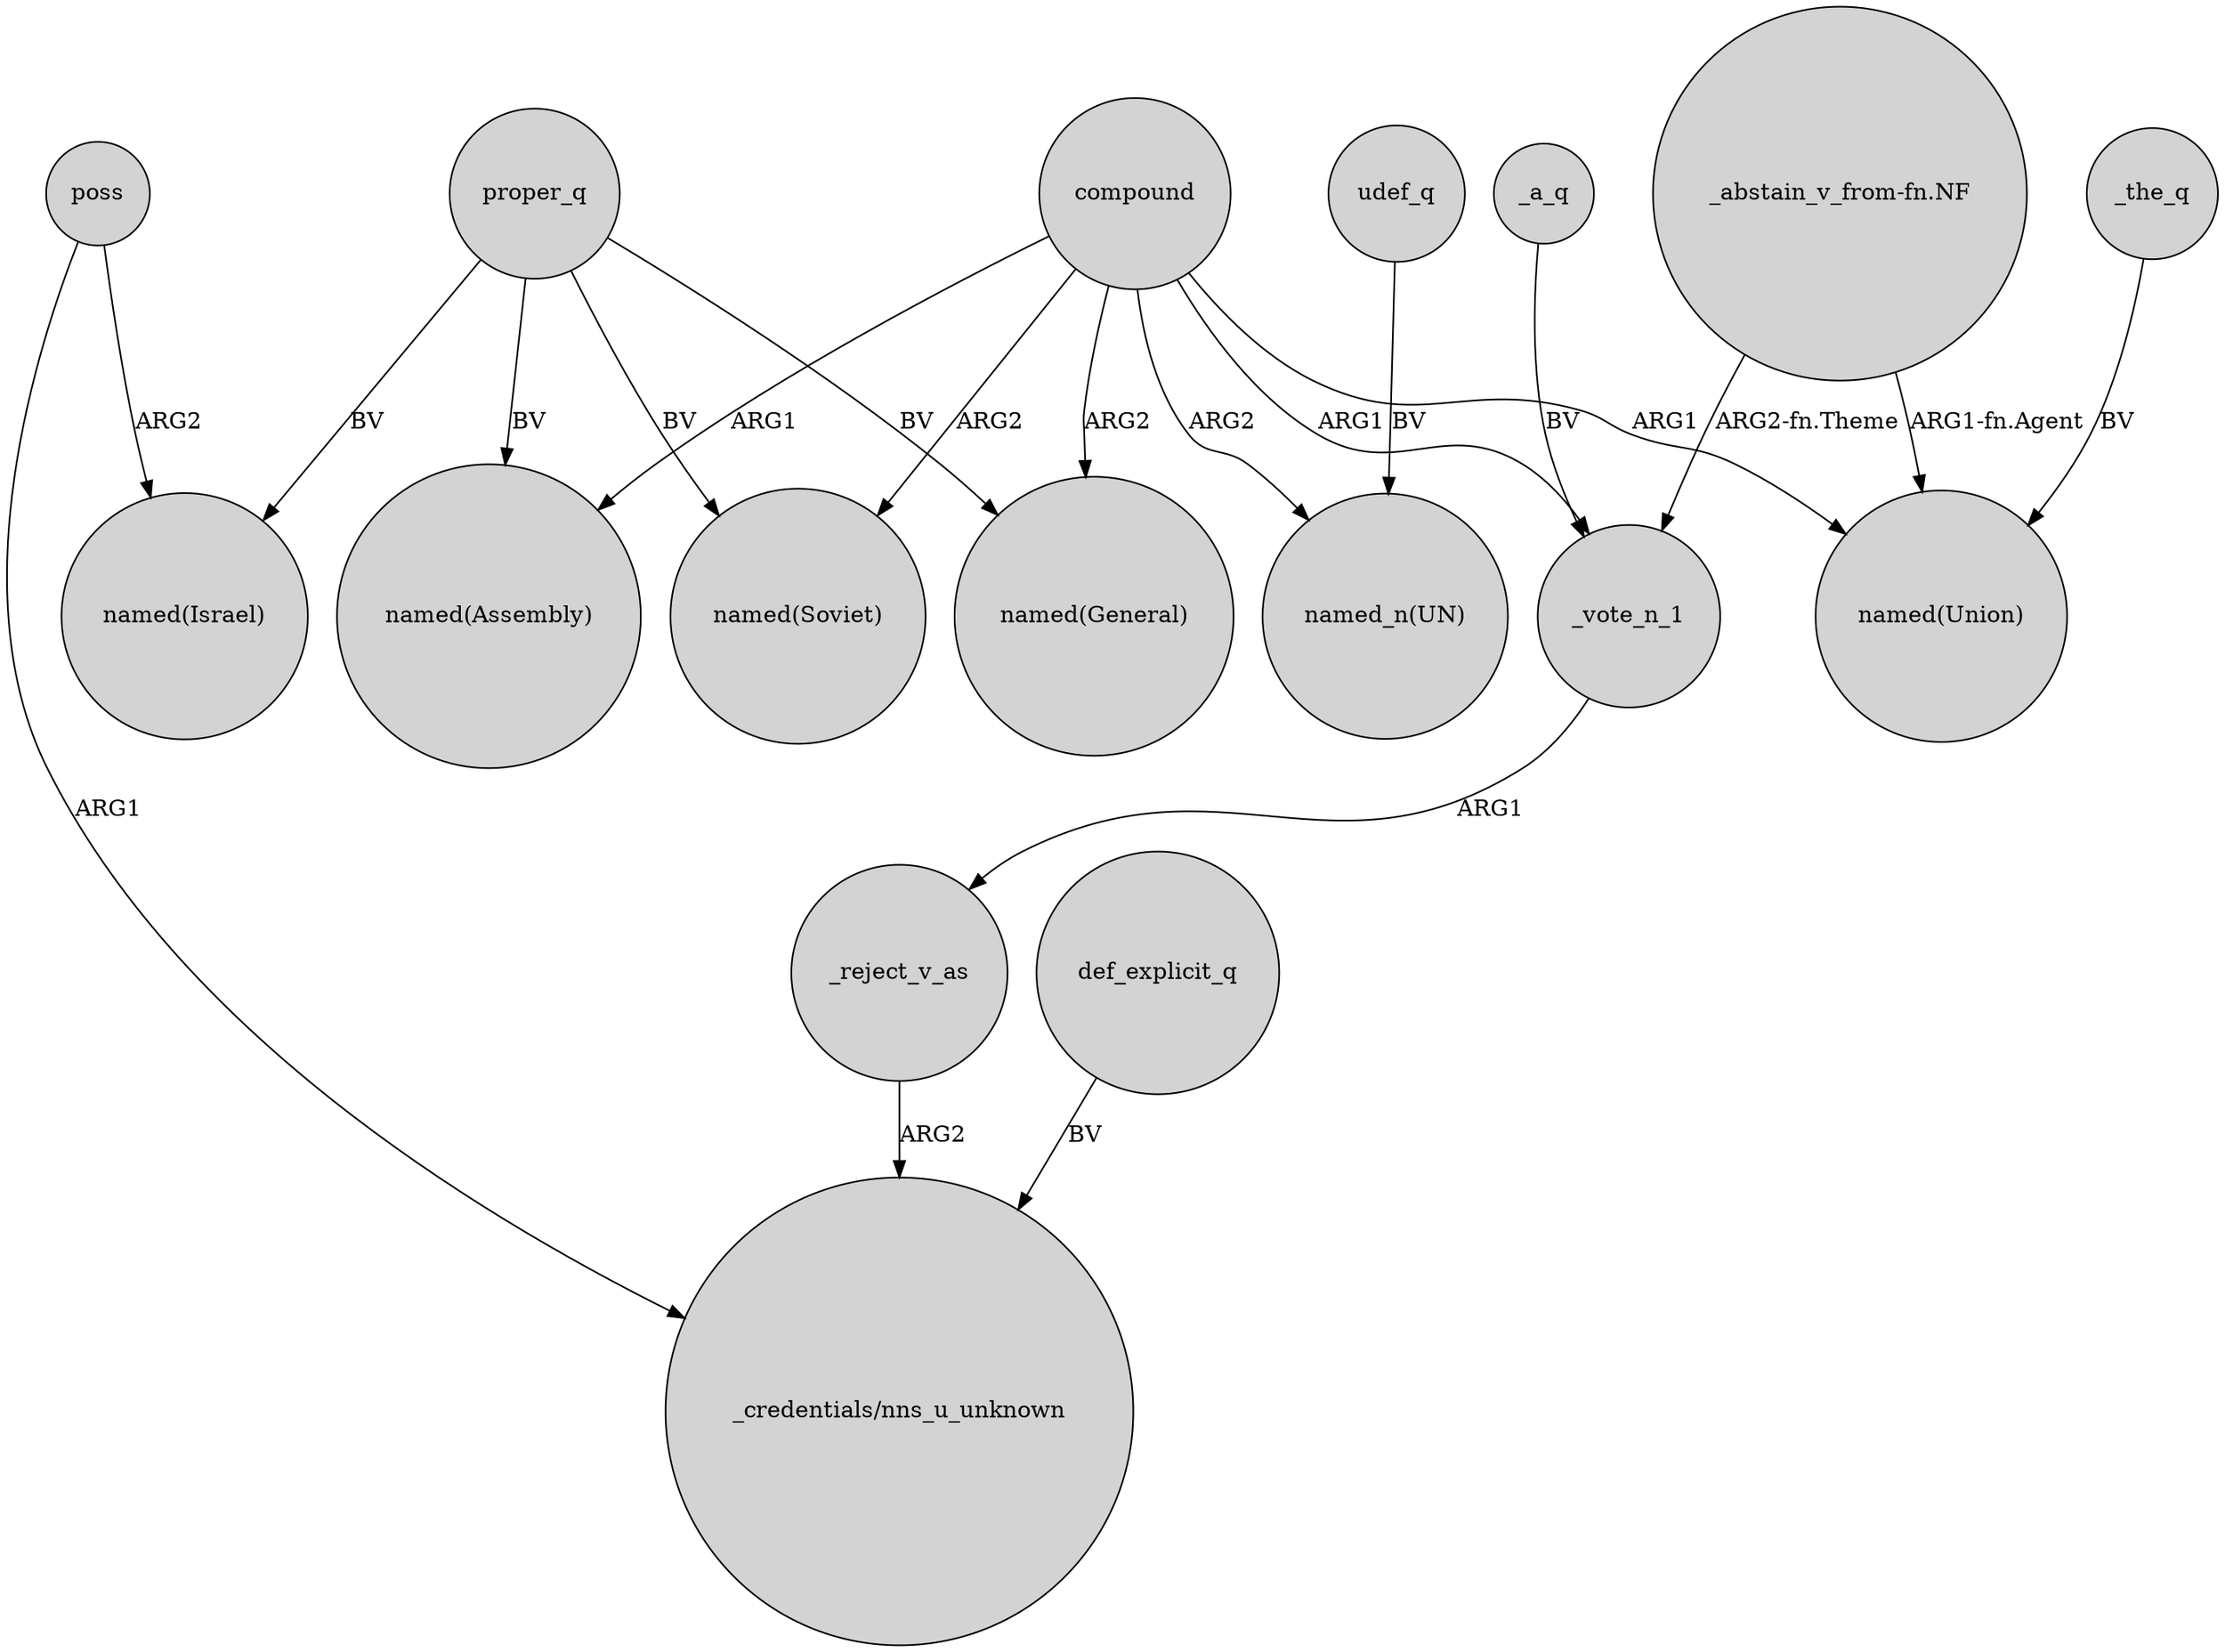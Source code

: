 digraph {
	node [shape=circle style=filled]
	"_abstain_v_from-fn.NF" -> _vote_n_1 [label="ARG2-fn.Theme"]
	proper_q -> "named(General)" [label=BV]
	poss -> "named(Israel)" [label=ARG2]
	poss -> "_credentials/nns_u_unknown" [label=ARG1]
	compound -> "named(General)" [label=ARG2]
	compound -> "named(Assembly)" [label=ARG1]
	proper_q -> "named(Soviet)" [label=BV]
	proper_q -> "named(Assembly)" [label=BV]
	_the_q -> "named(Union)" [label=BV]
	udef_q -> "named_n(UN)" [label=BV]
	compound -> "named(Union)" [label=ARG1]
	compound -> "named_n(UN)" [label=ARG2]
	compound -> "named(Soviet)" [label=ARG2]
	_vote_n_1 -> _reject_v_as [label=ARG1]
	_a_q -> _vote_n_1 [label=BV]
	proper_q -> "named(Israel)" [label=BV]
	_reject_v_as -> "_credentials/nns_u_unknown" [label=ARG2]
	"_abstain_v_from-fn.NF" -> "named(Union)" [label="ARG1-fn.Agent"]
	compound -> _vote_n_1 [label=ARG1]
	def_explicit_q -> "_credentials/nns_u_unknown" [label=BV]
}
